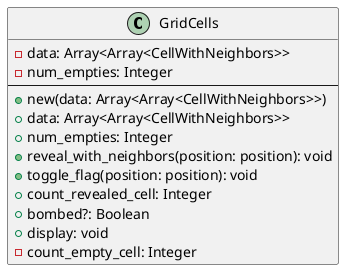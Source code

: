 @startuml grid_cells_class

class GridCells {
    - data: Array<Array<CellWithNeighbors>>
    - num_empties: Integer
    --
    + new(data: Array<Array<CellWithNeighbors>>)
    + data: Array<Array<CellWithNeighbors>>
    + num_empties: Integer
    + reveal_with_neighbors(position: position): void
    + toggle_flag(position: position): void
    + count_revealed_cell: Integer
    + bombed?: Boolean
    + display: void
    - count_empty_cell: Integer
}

@enduml